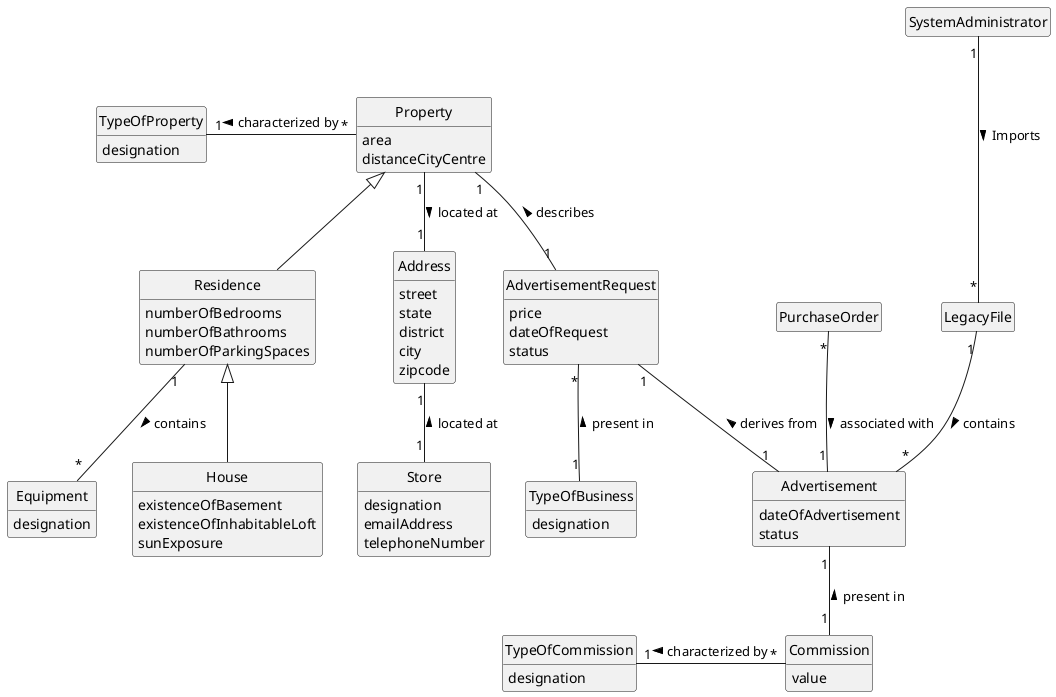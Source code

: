 @startuml
skinparam monochrome true
skinparam packageStyle rectangle
skinparam shadowing false
skinparam classAttributeIconSize 0
hide circle
hide empty members

class Store {
designation
emailAddress
telephoneNumber
}


class SystemAdministrator {}

class AdvertisementRequest {
price
dateOfRequest
status
}

class TypeOfBusiness{
designation
}

class Advertisement {
dateOfAdvertisement
status
}

class Property {
area
distanceCityCentre
}

class Residence {
numberOfBedrooms
numberOfBathrooms
numberOfParkingSpaces
}

class House{
existenceOfBasement
existenceOfInhabitableLoft
sunExposure
}

class Address{
street
state
district
city
zipcode
}

class Equipment {
designation
}

class TypeOfCommission{
designation
}

class TypeOfProperty{
designation
}

class Commission{
value
}



SystemAdministrator "1" ---d "*" LegacyFile : Imports >
Advertisement "*" --u "1" LegacyFile : contains <
PurchaseOrder "*" -- "1"Advertisement : associated with >
AdvertisementRequest"*" -- "1" TypeOfBusiness: present in <
AdvertisementRequest"1" -- "1" Advertisement: derives from <
Property"1" -- "1"AdvertisementRequest: describes <
Property"1" -- "1"Address: located at >
Property  <|-- Residence
Property"*" --l "1"TypeOfProperty: characterized by >
Residence"1" -- "*"Equipment : contains >
Residence <|-- House
Commission"1" --u "1"Advertisement: present in >
Address"1" -- "1"Store: located at <
Commission"*" --l "1"TypeOfCommission: characterized by >









@enduml